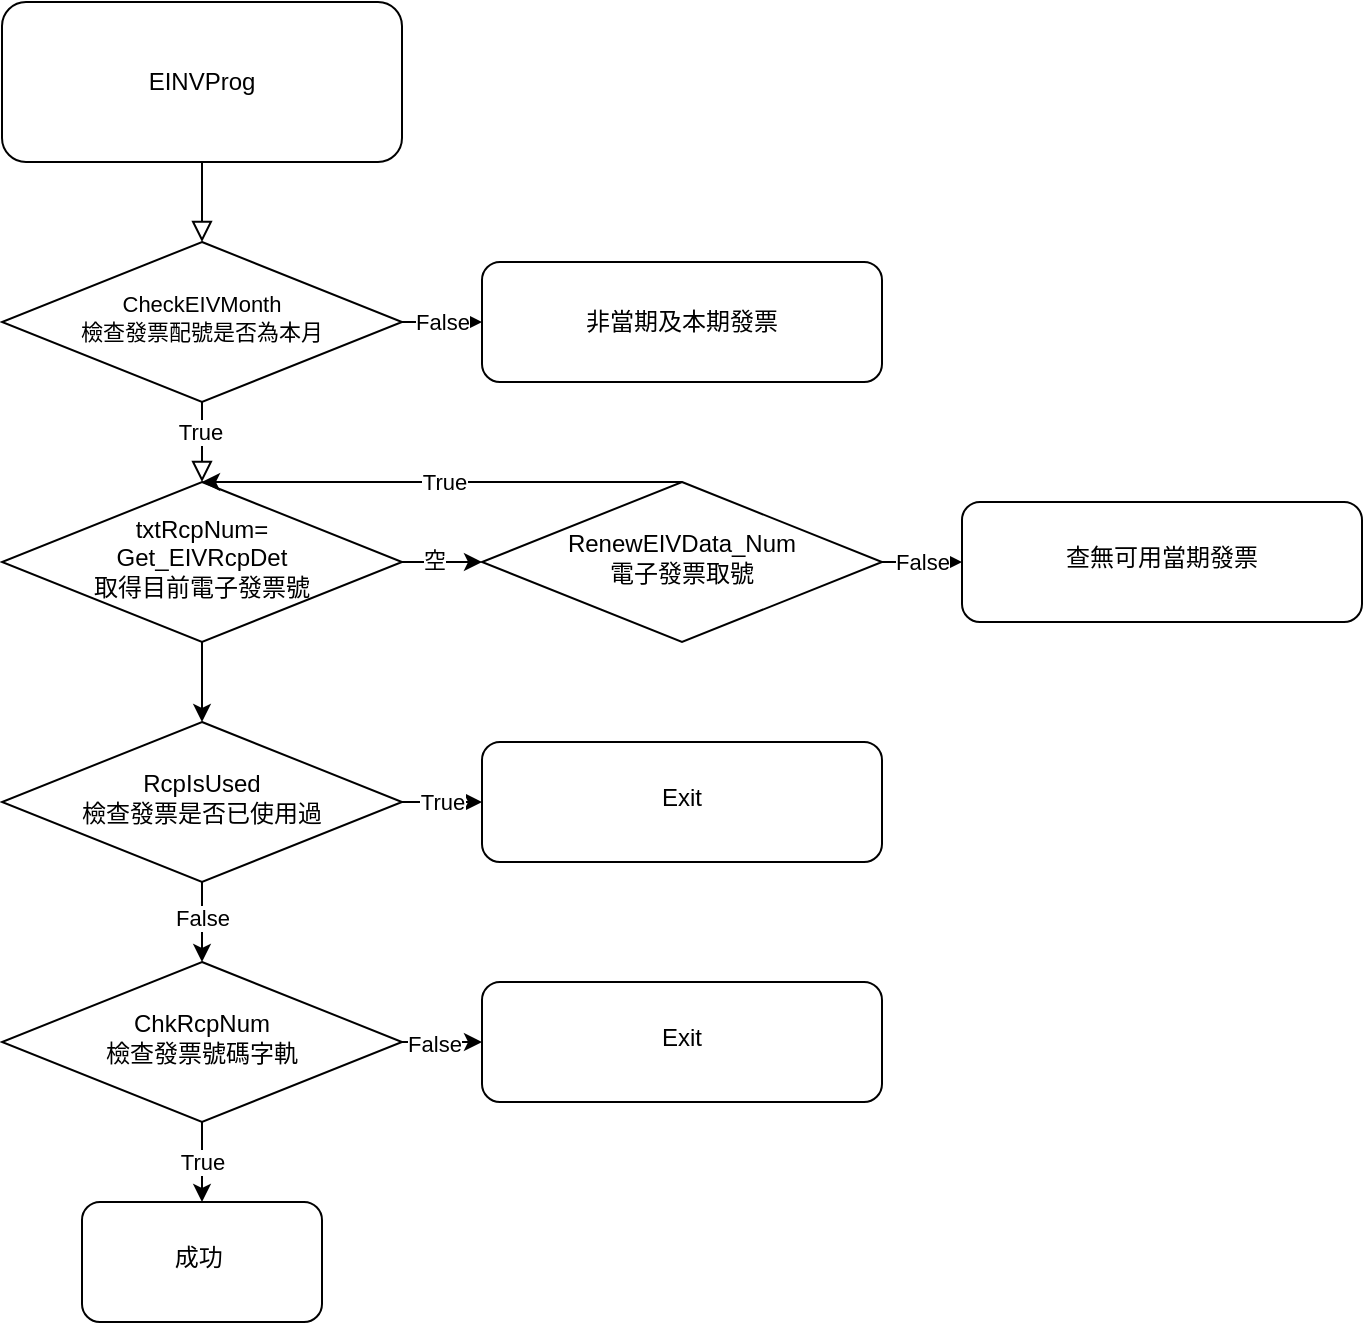 <mxfile version="21.7.1" type="github" pages="2">
  <diagram id="C5RBs43oDa-KdzZeNtuy" name="Page-1">
    <mxGraphModel dx="687" dy="427" grid="1" gridSize="10" guides="1" tooltips="1" connect="1" arrows="1" fold="1" page="1" pageScale="1" pageWidth="827" pageHeight="1169" math="0" shadow="0">
      <root>
        <mxCell id="WIyWlLk6GJQsqaUBKTNV-0" />
        <mxCell id="WIyWlLk6GJQsqaUBKTNV-1" parent="WIyWlLk6GJQsqaUBKTNV-0" />
        <mxCell id="WIyWlLk6GJQsqaUBKTNV-2" value="" style="rounded=0;html=1;jettySize=auto;orthogonalLoop=1;fontSize=11;endArrow=block;endFill=0;endSize=8;strokeWidth=1;shadow=0;labelBackgroundColor=none;edgeStyle=orthogonalEdgeStyle;" parent="WIyWlLk6GJQsqaUBKTNV-1" source="WIyWlLk6GJQsqaUBKTNV-3" target="WIyWlLk6GJQsqaUBKTNV-6" edge="1">
          <mxGeometry relative="1" as="geometry" />
        </mxCell>
        <mxCell id="WIyWlLk6GJQsqaUBKTNV-3" value="EINVProg" style="rounded=1;whiteSpace=wrap;html=1;fontSize=12;glass=0;strokeWidth=1;shadow=0;" parent="WIyWlLk6GJQsqaUBKTNV-1" vertex="1">
          <mxGeometry x="120" y="40" width="200" height="80" as="geometry" />
        </mxCell>
        <mxCell id="WIyWlLk6GJQsqaUBKTNV-4" value="" style="rounded=0;html=1;jettySize=auto;orthogonalLoop=1;fontSize=11;endArrow=block;endFill=0;endSize=8;strokeWidth=1;shadow=0;labelBackgroundColor=none;edgeStyle=orthogonalEdgeStyle;entryX=0.5;entryY=0;entryDx=0;entryDy=0;" parent="WIyWlLk6GJQsqaUBKTNV-1" source="WIyWlLk6GJQsqaUBKTNV-6" target="WIyWlLk6GJQsqaUBKTNV-10" edge="1">
          <mxGeometry x="-0.5" y="10" relative="1" as="geometry">
            <mxPoint as="offset" />
          </mxGeometry>
        </mxCell>
        <mxCell id="40j_3pYRCwgesnXWopOi-26" value="True" style="edgeLabel;html=1;align=center;verticalAlign=middle;resizable=0;points=[];" vertex="1" connectable="0" parent="WIyWlLk6GJQsqaUBKTNV-4">
          <mxGeometry x="-0.255" y="-1" relative="1" as="geometry">
            <mxPoint as="offset" />
          </mxGeometry>
        </mxCell>
        <mxCell id="40j_3pYRCwgesnXWopOi-11" value="" style="edgeStyle=orthogonalEdgeStyle;rounded=0;orthogonalLoop=1;jettySize=auto;html=1;" edge="1" parent="WIyWlLk6GJQsqaUBKTNV-1" source="WIyWlLk6GJQsqaUBKTNV-6" target="40j_3pYRCwgesnXWopOi-10">
          <mxGeometry relative="1" as="geometry" />
        </mxCell>
        <mxCell id="40j_3pYRCwgesnXWopOi-12" value="False" style="edgeLabel;html=1;align=center;verticalAlign=middle;resizable=0;points=[];" vertex="1" connectable="0" parent="40j_3pYRCwgesnXWopOi-11">
          <mxGeometry x="0.086" relative="1" as="geometry">
            <mxPoint x="-2" as="offset" />
          </mxGeometry>
        </mxCell>
        <mxCell id="WIyWlLk6GJQsqaUBKTNV-6" value="&lt;font style=&quot;font-size: 11px;&quot;&gt;CheckEIVMonth&lt;br style=&quot;font-size: 8px;&quot;&gt;檢查發票配號是否為本月&lt;/font&gt;" style="rhombus;whiteSpace=wrap;html=1;shadow=0;fontFamily=Helvetica;fontSize=8;align=center;strokeWidth=1;spacing=6;spacingTop=-4;" parent="WIyWlLk6GJQsqaUBKTNV-1" vertex="1">
          <mxGeometry x="120" y="160" width="200" height="80" as="geometry" />
        </mxCell>
        <mxCell id="40j_3pYRCwgesnXWopOi-19" value="" style="edgeStyle=orthogonalEdgeStyle;rounded=0;orthogonalLoop=1;jettySize=auto;html=1;" edge="1" parent="WIyWlLk6GJQsqaUBKTNV-1" source="WIyWlLk6GJQsqaUBKTNV-10" target="40j_3pYRCwgesnXWopOi-18">
          <mxGeometry relative="1" as="geometry" />
        </mxCell>
        <mxCell id="40j_3pYRCwgesnXWopOi-20" value="空" style="edgeLabel;html=1;align=center;verticalAlign=middle;resizable=0;points=[];" vertex="1" connectable="0" parent="40j_3pYRCwgesnXWopOi-19">
          <mxGeometry x="-0.224" y="1" relative="1" as="geometry">
            <mxPoint as="offset" />
          </mxGeometry>
        </mxCell>
        <mxCell id="40j_3pYRCwgesnXWopOi-29" value="" style="edgeStyle=orthogonalEdgeStyle;rounded=0;orthogonalLoop=1;jettySize=auto;html=1;" edge="1" parent="WIyWlLk6GJQsqaUBKTNV-1" source="WIyWlLk6GJQsqaUBKTNV-10" target="40j_3pYRCwgesnXWopOi-28">
          <mxGeometry relative="1" as="geometry" />
        </mxCell>
        <mxCell id="WIyWlLk6GJQsqaUBKTNV-10" value="txtRcpNum=&lt;br&gt;Get_EIVRcpDet&lt;br&gt;取得目前電子發票號" style="rhombus;whiteSpace=wrap;html=1;shadow=0;fontFamily=Helvetica;fontSize=12;align=center;strokeWidth=1;spacing=6;spacingTop=-4;" parent="WIyWlLk6GJQsqaUBKTNV-1" vertex="1">
          <mxGeometry x="120" y="280" width="200" height="80" as="geometry" />
        </mxCell>
        <mxCell id="40j_3pYRCwgesnXWopOi-10" value="非當期及本期發票" style="rounded=1;whiteSpace=wrap;html=1;" vertex="1" parent="WIyWlLk6GJQsqaUBKTNV-1">
          <mxGeometry x="360" y="170" width="200" height="60" as="geometry" />
        </mxCell>
        <mxCell id="40j_3pYRCwgesnXWopOi-22" value="" style="edgeStyle=orthogonalEdgeStyle;rounded=0;orthogonalLoop=1;jettySize=auto;html=1;" edge="1" parent="WIyWlLk6GJQsqaUBKTNV-1" source="40j_3pYRCwgesnXWopOi-18" target="40j_3pYRCwgesnXWopOi-21">
          <mxGeometry relative="1" as="geometry" />
        </mxCell>
        <mxCell id="40j_3pYRCwgesnXWopOi-24" value="False" style="edgeLabel;html=1;align=center;verticalAlign=middle;resizable=0;points=[];" vertex="1" connectable="0" parent="40j_3pYRCwgesnXWopOi-22">
          <mxGeometry x="-0.657" relative="1" as="geometry">
            <mxPoint x="13" as="offset" />
          </mxGeometry>
        </mxCell>
        <mxCell id="40j_3pYRCwgesnXWopOi-18" value="RenewEIVData_Num&lt;br&gt;電子發票取號" style="rhombus;whiteSpace=wrap;html=1;shadow=0;fontFamily=Helvetica;fontSize=12;align=center;strokeWidth=1;spacing=6;spacingTop=-4;" vertex="1" parent="WIyWlLk6GJQsqaUBKTNV-1">
          <mxGeometry x="360" y="280" width="200" height="80" as="geometry" />
        </mxCell>
        <mxCell id="40j_3pYRCwgesnXWopOi-21" value="查無可用當期發票" style="rounded=1;whiteSpace=wrap;html=1;shadow=0;strokeWidth=1;spacing=6;spacingTop=-4;" vertex="1" parent="WIyWlLk6GJQsqaUBKTNV-1">
          <mxGeometry x="600" y="290" width="200" height="60" as="geometry" />
        </mxCell>
        <mxCell id="40j_3pYRCwgesnXWopOi-23" value="" style="endArrow=classic;html=1;rounded=0;entryX=0.5;entryY=0;entryDx=0;entryDy=0;" edge="1" parent="WIyWlLk6GJQsqaUBKTNV-1" target="WIyWlLk6GJQsqaUBKTNV-10">
          <mxGeometry width="50" height="50" relative="1" as="geometry">
            <mxPoint x="460" y="280" as="sourcePoint" />
            <mxPoint x="280" y="270" as="targetPoint" />
            <Array as="points" />
          </mxGeometry>
        </mxCell>
        <mxCell id="40j_3pYRCwgesnXWopOi-25" value="True" style="edgeLabel;html=1;align=center;verticalAlign=middle;resizable=0;points=[];" vertex="1" connectable="0" parent="40j_3pYRCwgesnXWopOi-23">
          <mxGeometry x="-0.339" y="-1" relative="1" as="geometry">
            <mxPoint x="-40" y="1" as="offset" />
          </mxGeometry>
        </mxCell>
        <mxCell id="40j_3pYRCwgesnXWopOi-31" value="" style="edgeStyle=orthogonalEdgeStyle;rounded=0;orthogonalLoop=1;jettySize=auto;html=1;" edge="1" parent="WIyWlLk6GJQsqaUBKTNV-1" source="40j_3pYRCwgesnXWopOi-28" target="40j_3pYRCwgesnXWopOi-30">
          <mxGeometry relative="1" as="geometry" />
        </mxCell>
        <mxCell id="40j_3pYRCwgesnXWopOi-32" value="False" style="edgeLabel;html=1;align=center;verticalAlign=middle;resizable=0;points=[];" vertex="1" connectable="0" parent="40j_3pYRCwgesnXWopOi-31">
          <mxGeometry x="-0.118" relative="1" as="geometry">
            <mxPoint as="offset" />
          </mxGeometry>
        </mxCell>
        <mxCell id="40j_3pYRCwgesnXWopOi-34" value="" style="edgeStyle=orthogonalEdgeStyle;rounded=0;orthogonalLoop=1;jettySize=auto;html=1;" edge="1" parent="WIyWlLk6GJQsqaUBKTNV-1" source="40j_3pYRCwgesnXWopOi-28" target="40j_3pYRCwgesnXWopOi-33">
          <mxGeometry relative="1" as="geometry" />
        </mxCell>
        <mxCell id="40j_3pYRCwgesnXWopOi-37" value="True" style="edgeLabel;html=1;align=center;verticalAlign=middle;resizable=0;points=[];" vertex="1" connectable="0" parent="40j_3pYRCwgesnXWopOi-34">
          <mxGeometry x="-0.567" y="1" relative="1" as="geometry">
            <mxPoint x="11" y="1" as="offset" />
          </mxGeometry>
        </mxCell>
        <mxCell id="40j_3pYRCwgesnXWopOi-28" value="RcpIsUsed&lt;br&gt;檢查發票是否已使用過" style="rhombus;whiteSpace=wrap;html=1;shadow=0;fontFamily=Helvetica;fontSize=12;align=center;strokeWidth=1;spacing=6;spacingTop=-4;" vertex="1" parent="WIyWlLk6GJQsqaUBKTNV-1">
          <mxGeometry x="120" y="400" width="200" height="80" as="geometry" />
        </mxCell>
        <mxCell id="40j_3pYRCwgesnXWopOi-36" value="" style="edgeStyle=orthogonalEdgeStyle;rounded=0;orthogonalLoop=1;jettySize=auto;html=1;" edge="1" parent="WIyWlLk6GJQsqaUBKTNV-1" source="40j_3pYRCwgesnXWopOi-30" target="40j_3pYRCwgesnXWopOi-35">
          <mxGeometry relative="1" as="geometry" />
        </mxCell>
        <mxCell id="40j_3pYRCwgesnXWopOi-38" value="False" style="edgeLabel;html=1;align=center;verticalAlign=middle;resizable=0;points=[];" vertex="1" connectable="0" parent="40j_3pYRCwgesnXWopOi-36">
          <mxGeometry x="-0.233" y="-1" relative="1" as="geometry">
            <mxPoint as="offset" />
          </mxGeometry>
        </mxCell>
        <mxCell id="40j_3pYRCwgesnXWopOi-40" value="" style="edgeStyle=orthogonalEdgeStyle;rounded=0;orthogonalLoop=1;jettySize=auto;html=1;" edge="1" parent="WIyWlLk6GJQsqaUBKTNV-1" source="40j_3pYRCwgesnXWopOi-30" target="40j_3pYRCwgesnXWopOi-39">
          <mxGeometry relative="1" as="geometry" />
        </mxCell>
        <mxCell id="40j_3pYRCwgesnXWopOi-41" value="True" style="edgeLabel;html=1;align=center;verticalAlign=middle;resizable=0;points=[];" vertex="1" connectable="0" parent="40j_3pYRCwgesnXWopOi-40">
          <mxGeometry x="0.095" y="-2" relative="1" as="geometry">
            <mxPoint x="2" y="-2" as="offset" />
          </mxGeometry>
        </mxCell>
        <mxCell id="40j_3pYRCwgesnXWopOi-30" value="ChkRcpNum&lt;br&gt;檢查發票號碼字軌" style="rhombus;whiteSpace=wrap;html=1;shadow=0;fontFamily=Helvetica;fontSize=12;align=center;strokeWidth=1;spacing=6;spacingTop=-4;" vertex="1" parent="WIyWlLk6GJQsqaUBKTNV-1">
          <mxGeometry x="120" y="520" width="200" height="80" as="geometry" />
        </mxCell>
        <mxCell id="40j_3pYRCwgesnXWopOi-33" value="Exit" style="rounded=1;whiteSpace=wrap;html=1;shadow=0;strokeWidth=1;spacing=6;spacingTop=-4;" vertex="1" parent="WIyWlLk6GJQsqaUBKTNV-1">
          <mxGeometry x="360" y="410" width="200" height="60" as="geometry" />
        </mxCell>
        <mxCell id="40j_3pYRCwgesnXWopOi-35" value="Exit" style="rounded=1;whiteSpace=wrap;html=1;shadow=0;strokeWidth=1;spacing=6;spacingTop=-4;" vertex="1" parent="WIyWlLk6GJQsqaUBKTNV-1">
          <mxGeometry x="360" y="530" width="200" height="60" as="geometry" />
        </mxCell>
        <mxCell id="40j_3pYRCwgesnXWopOi-39" value="成功&amp;nbsp;" style="rounded=1;whiteSpace=wrap;html=1;shadow=0;strokeWidth=1;spacing=6;spacingTop=-4;" vertex="1" parent="WIyWlLk6GJQsqaUBKTNV-1">
          <mxGeometry x="160" y="640" width="120" height="60" as="geometry" />
        </mxCell>
      </root>
    </mxGraphModel>
  </diagram>
  <diagram id="JbSsHgXqe5_eqeHw_6NR" name="CheckEIVMonth">
    <mxGraphModel dx="687" dy="427" grid="1" gridSize="10" guides="1" tooltips="1" connect="1" arrows="1" fold="1" page="1" pageScale="1" pageWidth="827" pageHeight="1169" math="0" shadow="0">
      <root>
        <mxCell id="0" />
        <mxCell id="1" parent="0" />
        <mxCell id="T2KyIGb01WXYVXhn03GR-2" value="" style="edgeStyle=orthogonalEdgeStyle;rounded=0;orthogonalLoop=1;jettySize=auto;html=1;" edge="1" parent="1" source="4JOmoTLsjtctmatUmTUr-1" target="T2KyIGb01WXYVXhn03GR-1">
          <mxGeometry relative="1" as="geometry" />
        </mxCell>
        <mxCell id="4JOmoTLsjtctmatUmTUr-1" value="CheckEIVMonth" style="rounded=1;whiteSpace=wrap;html=1;" vertex="1" parent="1">
          <mxGeometry x="340" y="40" width="200" height="80" as="geometry" />
        </mxCell>
        <mxCell id="T2KyIGb01WXYVXhn03GR-4" value="" style="edgeStyle=orthogonalEdgeStyle;rounded=0;orthogonalLoop=1;jettySize=auto;html=1;" edge="1" parent="1" source="T2KyIGb01WXYVXhn03GR-1" target="T2KyIGb01WXYVXhn03GR-3">
          <mxGeometry relative="1" as="geometry" />
        </mxCell>
        <mxCell id="T2KyIGb01WXYVXhn03GR-1" value="確認StrMTo、StrMFrom&lt;br&gt;StrLastMTo、StrLastMFrom" style="rounded=0;whiteSpace=wrap;html=1;" vertex="1" parent="1">
          <mxGeometry x="340" y="160" width="200" height="80" as="geometry" />
        </mxCell>
        <mxCell id="T2KyIGb01WXYVXhn03GR-6" value="" style="edgeStyle=orthogonalEdgeStyle;rounded=0;orthogonalLoop=1;jettySize=auto;html=1;" edge="1" parent="1" source="T2KyIGb01WXYVXhn03GR-3" target="T2KyIGb01WXYVXhn03GR-5">
          <mxGeometry relative="1" as="geometry" />
        </mxCell>
        <mxCell id="T2KyIGb01WXYVXhn03GR-3" value="目前編號&lt;br&gt;StrNo = 電子發票流水序號&lt;br&gt;上期編號&lt;br style=&quot;border-color: var(--border-color);&quot;&gt;StrLastNo = 電子發票流水序號" style="rounded=0;whiteSpace=wrap;html=1;" vertex="1" parent="1">
          <mxGeometry x="340" y="280" width="200" height="80" as="geometry" />
        </mxCell>
        <mxCell id="T2KyIGb01WXYVXhn03GR-8" value="" style="edgeStyle=orthogonalEdgeStyle;rounded=0;orthogonalLoop=1;jettySize=auto;html=1;" edge="1" parent="1" source="T2KyIGb01WXYVXhn03GR-5" target="T2KyIGb01WXYVXhn03GR-7">
          <mxGeometry relative="1" as="geometry" />
        </mxCell>
        <mxCell id="T2KyIGb01WXYVXhn03GR-12" value="False" style="edgeLabel;html=1;align=center;verticalAlign=middle;resizable=0;points=[];" vertex="1" connectable="0" parent="T2KyIGb01WXYVXhn03GR-8">
          <mxGeometry x="-0.081" relative="1" as="geometry">
            <mxPoint as="offset" />
          </mxGeometry>
        </mxCell>
        <mxCell id="T2KyIGb01WXYVXhn03GR-10" value="" style="edgeStyle=orthogonalEdgeStyle;rounded=0;orthogonalLoop=1;jettySize=auto;html=1;" edge="1" parent="1" source="T2KyIGb01WXYVXhn03GR-5" target="T2KyIGb01WXYVXhn03GR-9">
          <mxGeometry relative="1" as="geometry" />
        </mxCell>
        <mxCell id="T2KyIGb01WXYVXhn03GR-11" value="True" style="edgeLabel;html=1;align=center;verticalAlign=middle;resizable=0;points=[];" vertex="1" connectable="0" parent="T2KyIGb01WXYVXhn03GR-10">
          <mxGeometry x="-0.219" relative="1" as="geometry">
            <mxPoint as="offset" />
          </mxGeometry>
        </mxCell>
        <mxCell id="T2KyIGb01WXYVXhn03GR-5" value="StrNo = &quot;&quot;" style="rhombus;whiteSpace=wrap;html=1;rounded=0;" vertex="1" parent="1">
          <mxGeometry x="340" y="400" width="200" height="80" as="geometry" />
        </mxCell>
        <mxCell id="T2KyIGb01WXYVXhn03GR-14" value="" style="edgeStyle=orthogonalEdgeStyle;rounded=0;orthogonalLoop=1;jettySize=auto;html=1;" edge="1" parent="1" source="T2KyIGb01WXYVXhn03GR-7" target="T2KyIGb01WXYVXhn03GR-13">
          <mxGeometry relative="1" as="geometry" />
        </mxCell>
        <mxCell id="T2KyIGb01WXYVXhn03GR-16" value="True" style="edgeLabel;html=1;align=center;verticalAlign=middle;resizable=0;points=[];" vertex="1" connectable="0" parent="T2KyIGb01WXYVXhn03GR-14">
          <mxGeometry x="-0.219" y="-1" relative="1" as="geometry">
            <mxPoint y="-1" as="offset" />
          </mxGeometry>
        </mxCell>
        <mxCell id="T2KyIGb01WXYVXhn03GR-18" value="" style="edgeStyle=orthogonalEdgeStyle;rounded=0;orthogonalLoop=1;jettySize=auto;html=1;" edge="1" parent="1" source="T2KyIGb01WXYVXhn03GR-7" target="l23Afc8hrfKOJ4Vjhvrq-1">
          <mxGeometry relative="1" as="geometry">
            <mxPoint x="440" y="640" as="targetPoint" />
          </mxGeometry>
        </mxCell>
        <mxCell id="T2KyIGb01WXYVXhn03GR-19" value="False" style="edgeLabel;html=1;align=center;verticalAlign=middle;resizable=0;points=[];" vertex="1" connectable="0" parent="T2KyIGb01WXYVXhn03GR-18">
          <mxGeometry x="-0.104" y="1" relative="1" as="geometry">
            <mxPoint as="offset" />
          </mxGeometry>
        </mxCell>
        <mxCell id="T2KyIGb01WXYVXhn03GR-7" value="StrLastNo = &quot;&quot;" style="rhombus;whiteSpace=wrap;html=1;rounded=0;" vertex="1" parent="1">
          <mxGeometry x="340" y="520" width="200" height="80" as="geometry" />
        </mxCell>
        <mxCell id="T2KyIGb01WXYVXhn03GR-9" value="&lt;div&gt;strPB_EIVUseSerno = &quot;&quot;&lt;/div&gt;&lt;div&gt;&lt;span style=&quot;background-color: initial;&quot;&gt;strPB_EIVUFrom = &quot;&quot;&lt;/span&gt;&lt;/div&gt;&lt;div&gt;&lt;span style=&quot;background-color: initial;&quot;&gt;strPB_EIVUTo = &quot;&quot;&lt;/span&gt;&lt;/div&gt;" style="whiteSpace=wrap;html=1;rounded=0;" vertex="1" parent="1">
          <mxGeometry x="580" y="400" width="200" height="80" as="geometry" />
        </mxCell>
        <mxCell id="T2KyIGb01WXYVXhn03GR-13" value="strPB_LastEIVUseSerno = &quot;&quot;&lt;br&gt;strPB_LastEIVUFrom = &quot;&quot;&lt;br&gt;strPB_LastEIVUTo = &quot;&quot;" style="whiteSpace=wrap;html=1;rounded=0;" vertex="1" parent="1">
          <mxGeometry x="580" y="520" width="200" height="80" as="geometry" />
        </mxCell>
        <mxCell id="l23Afc8hrfKOJ4Vjhvrq-6" value="" style="edgeStyle=orthogonalEdgeStyle;rounded=0;orthogonalLoop=1;jettySize=auto;html=1;" edge="1" parent="1" source="l23Afc8hrfKOJ4Vjhvrq-1" target="l23Afc8hrfKOJ4Vjhvrq-5">
          <mxGeometry relative="1" as="geometry" />
        </mxCell>
        <mxCell id="l23Afc8hrfKOJ4Vjhvrq-8" value="True" style="edgeLabel;html=1;align=center;verticalAlign=middle;resizable=0;points=[];" vertex="1" connectable="0" parent="l23Afc8hrfKOJ4Vjhvrq-6">
          <mxGeometry x="-0.171" relative="1" as="geometry">
            <mxPoint as="offset" />
          </mxGeometry>
        </mxCell>
        <mxCell id="l23Afc8hrfKOJ4Vjhvrq-10" value="" style="edgeStyle=orthogonalEdgeStyle;rounded=0;orthogonalLoop=1;jettySize=auto;html=1;" edge="1" parent="1" source="l23Afc8hrfKOJ4Vjhvrq-1" target="l23Afc8hrfKOJ4Vjhvrq-9">
          <mxGeometry relative="1" as="geometry" />
        </mxCell>
        <mxCell id="l23Afc8hrfKOJ4Vjhvrq-11" value="False" style="edgeLabel;html=1;align=center;verticalAlign=middle;resizable=0;points=[];" vertex="1" connectable="0" parent="l23Afc8hrfKOJ4Vjhvrq-10">
          <mxGeometry x="-0.253" y="1" relative="1" as="geometry">
            <mxPoint as="offset" />
          </mxGeometry>
        </mxCell>
        <mxCell id="l23Afc8hrfKOJ4Vjhvrq-1" value="確認是否為當期or上期" style="rhombus;whiteSpace=wrap;html=1;" vertex="1" parent="1">
          <mxGeometry x="340" y="640" width="200" height="80" as="geometry" />
        </mxCell>
        <mxCell id="l23Afc8hrfKOJ4Vjhvrq-5" value="CheckEIVMonth = True" style="rounded=1;whiteSpace=wrap;html=1;" vertex="1" parent="1">
          <mxGeometry x="340" y="760" width="200" height="60" as="geometry" />
        </mxCell>
        <mxCell id="l23Afc8hrfKOJ4Vjhvrq-9" value="CheckEIVMonth = False" style="rounded=1;whiteSpace=wrap;html=1;" vertex="1" parent="1">
          <mxGeometry x="580" y="650" width="200" height="60" as="geometry" />
        </mxCell>
      </root>
    </mxGraphModel>
  </diagram>
</mxfile>
